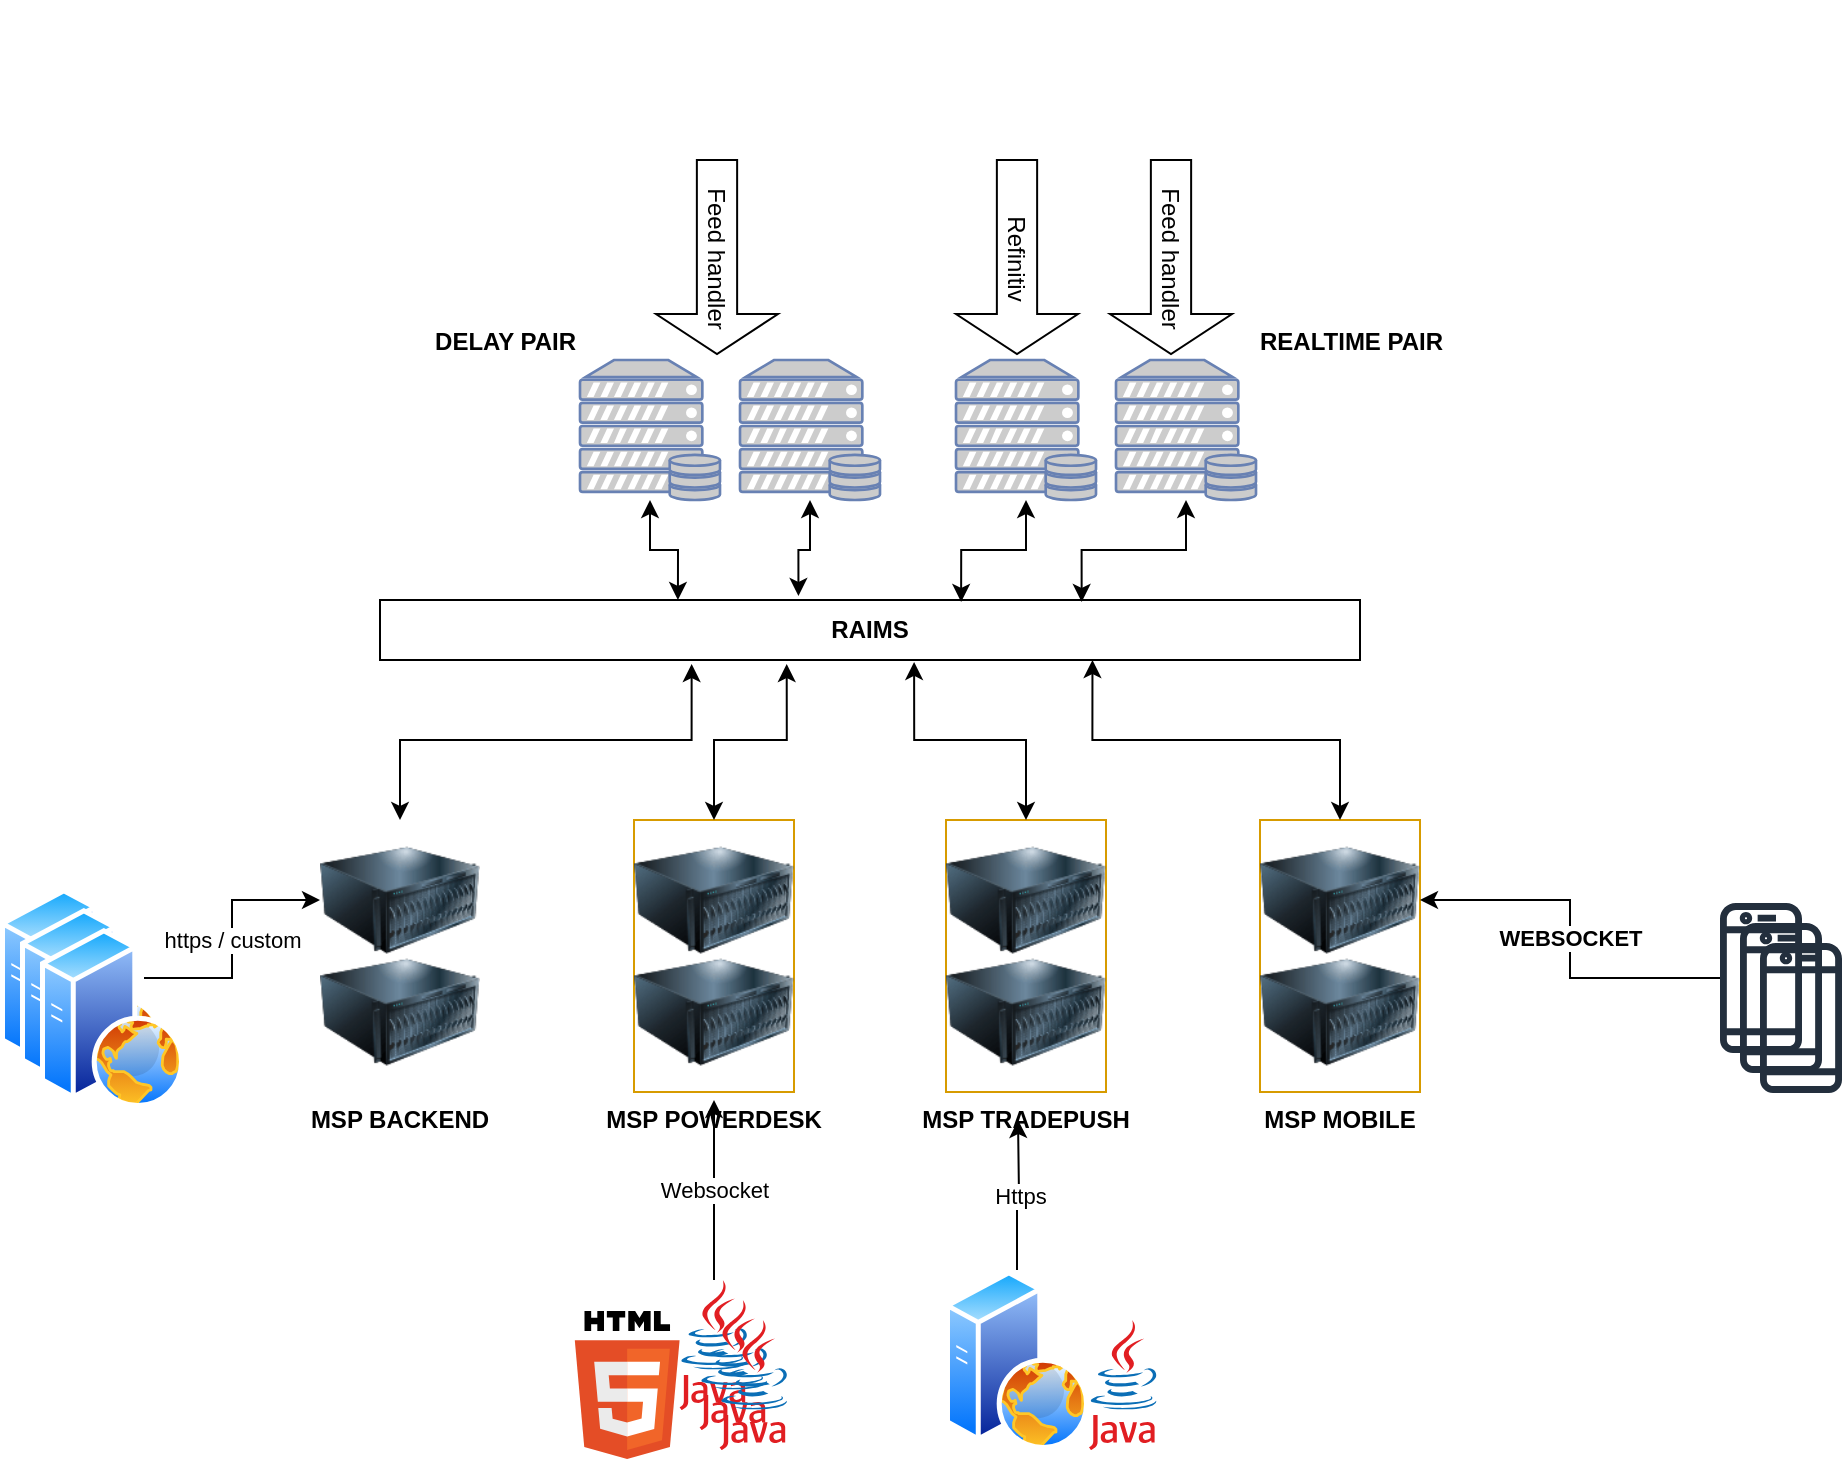 <mxfile version="22.0.8" type="github">
  <diagram id="logMiOCvHXAl9x27JXvN" name="Page-1">
    <mxGraphModel dx="1562" dy="826" grid="1" gridSize="10" guides="1" tooltips="1" connect="1" arrows="1" fold="1" page="1" pageScale="1" pageWidth="1169" pageHeight="827" math="0" shadow="0">
      <root>
        <mxCell id="0" />
        <mxCell id="1" parent="0" />
        <mxCell id="R9i-BLZebL0esbmVvitq-9" value="DELAY PAIR" style="group;fontStyle=1;labelPosition=left;verticalLabelPosition=top;align=right;verticalAlign=bottom;" parent="1" connectable="0" vertex="1">
          <mxGeometry x="350" y="190" width="150" height="70" as="geometry" />
        </mxCell>
        <mxCell id="R9i-BLZebL0esbmVvitq-7" value="" style="fontColor=#0066CC;verticalAlign=top;verticalLabelPosition=bottom;labelPosition=center;align=center;html=1;outlineConnect=0;fillColor=#CCCCCC;strokeColor=#6881B3;gradientColor=none;gradientDirection=north;strokeWidth=2;shape=mxgraph.networks.server_storage;" parent="R9i-BLZebL0esbmVvitq-9" vertex="1">
          <mxGeometry width="70" height="70" as="geometry" />
        </mxCell>
        <mxCell id="R9i-BLZebL0esbmVvitq-8" value="" style="fontColor=#0066CC;verticalAlign=top;verticalLabelPosition=bottom;labelPosition=center;align=center;html=1;outlineConnect=0;fillColor=#CCCCCC;strokeColor=#6881B3;gradientColor=none;gradientDirection=north;strokeWidth=2;shape=mxgraph.networks.server_storage;" parent="R9i-BLZebL0esbmVvitq-9" vertex="1">
          <mxGeometry x="80" width="70" height="70" as="geometry" />
        </mxCell>
        <mxCell id="R9i-BLZebL0esbmVvitq-10" value="REALTIME PAIR" style="group;fontStyle=1;labelPosition=right;verticalLabelPosition=top;align=left;verticalAlign=bottom;" parent="1" connectable="0" vertex="1">
          <mxGeometry x="538" y="190" width="150" height="70" as="geometry" />
        </mxCell>
        <mxCell id="R9i-BLZebL0esbmVvitq-5" value="" style="fontColor=#0066CC;verticalAlign=top;verticalLabelPosition=bottom;labelPosition=center;align=center;html=1;outlineConnect=0;fillColor=#CCCCCC;strokeColor=#6881B3;gradientColor=none;gradientDirection=north;strokeWidth=2;shape=mxgraph.networks.server_storage;" parent="R9i-BLZebL0esbmVvitq-10" vertex="1">
          <mxGeometry width="70" height="70" as="geometry" />
        </mxCell>
        <mxCell id="R9i-BLZebL0esbmVvitq-6" value="" style="fontColor=#0066CC;verticalAlign=top;verticalLabelPosition=bottom;labelPosition=center;align=center;html=1;outlineConnect=0;fillColor=#CCCCCC;strokeColor=#6881B3;gradientColor=none;gradientDirection=north;strokeWidth=2;shape=mxgraph.networks.server_storage;" parent="R9i-BLZebL0esbmVvitq-10" vertex="1">
          <mxGeometry x="80" width="70" height="70" as="geometry" />
        </mxCell>
        <mxCell id="R9i-BLZebL0esbmVvitq-14" value="Feed handler" style="html=1;shadow=0;dashed=0;align=center;verticalAlign=middle;shape=mxgraph.arrows2.arrow;dy=0.67;dx=20;notch=0;rotation=90;textDirection=ltr;" parent="1" vertex="1">
          <mxGeometry x="370" y="108" width="97" height="61" as="geometry" />
        </mxCell>
        <mxCell id="R9i-BLZebL0esbmVvitq-12" value="Feed handler" style="html=1;shadow=0;dashed=0;align=center;verticalAlign=middle;shape=mxgraph.arrows2.arrow;dy=0.67;dx=20;notch=0;rotation=90;textDirection=ltr;" parent="1" vertex="1">
          <mxGeometry x="597" y="108" width="97" height="61" as="geometry" />
        </mxCell>
        <mxCell id="R9i-BLZebL0esbmVvitq-13" value="Refinitiv" style="html=1;shadow=0;dashed=0;align=center;verticalAlign=middle;shape=mxgraph.arrows2.arrow;dy=0.67;dx=20;notch=0;rotation=90;textDirection=ltr;" parent="1" vertex="1">
          <mxGeometry x="520" y="108" width="97" height="61" as="geometry" />
        </mxCell>
        <mxCell id="R9i-BLZebL0esbmVvitq-23" value="RAIMS" style="rounded=0;whiteSpace=wrap;html=1;fontStyle=1" parent="1" vertex="1">
          <mxGeometry x="250" y="310" width="490" height="30" as="geometry" />
        </mxCell>
        <mxCell id="R9i-BLZebL0esbmVvitq-24" style="edgeStyle=orthogonalEdgeStyle;rounded=0;orthogonalLoop=1;jettySize=auto;html=1;entryX=0.304;entryY=0;entryDx=0;entryDy=0;entryPerimeter=0;startArrow=classic;startFill=1;" parent="1" source="R9i-BLZebL0esbmVvitq-7" target="R9i-BLZebL0esbmVvitq-23" edge="1">
          <mxGeometry relative="1" as="geometry" />
        </mxCell>
        <mxCell id="R9i-BLZebL0esbmVvitq-25" style="edgeStyle=orthogonalEdgeStyle;rounded=0;orthogonalLoop=1;jettySize=auto;html=1;entryX=0.427;entryY=-0.067;entryDx=0;entryDy=0;entryPerimeter=0;startArrow=classic;startFill=1;" parent="1" source="R9i-BLZebL0esbmVvitq-8" target="R9i-BLZebL0esbmVvitq-23" edge="1">
          <mxGeometry relative="1" as="geometry" />
        </mxCell>
        <mxCell id="R9i-BLZebL0esbmVvitq-26" style="edgeStyle=orthogonalEdgeStyle;rounded=0;orthogonalLoop=1;jettySize=auto;html=1;entryX=0.593;entryY=0.033;entryDx=0;entryDy=0;entryPerimeter=0;startArrow=classic;startFill=1;" parent="1" source="R9i-BLZebL0esbmVvitq-5" target="R9i-BLZebL0esbmVvitq-23" edge="1">
          <mxGeometry relative="1" as="geometry" />
        </mxCell>
        <mxCell id="R9i-BLZebL0esbmVvitq-27" style="edgeStyle=orthogonalEdgeStyle;rounded=0;orthogonalLoop=1;jettySize=auto;html=1;entryX=0.716;entryY=0.033;entryDx=0;entryDy=0;entryPerimeter=0;startArrow=classic;startFill=1;" parent="1" source="R9i-BLZebL0esbmVvitq-6" target="R9i-BLZebL0esbmVvitq-23" edge="1">
          <mxGeometry relative="1" as="geometry" />
        </mxCell>
        <mxCell id="R9i-BLZebL0esbmVvitq-28" value="MSP BACKEND" style="group;fontStyle=1;labelPosition=center;verticalLabelPosition=bottom;align=center;verticalAlign=top;" parent="1" connectable="0" vertex="1">
          <mxGeometry x="220" y="420" width="80" height="136" as="geometry" />
        </mxCell>
        <mxCell id="R9i-BLZebL0esbmVvitq-19" value="" style="image;html=1;image=img/lib/clip_art/computers/Server_128x128.png" parent="R9i-BLZebL0esbmVvitq-28" vertex="1">
          <mxGeometry width="80" height="80" as="geometry" />
        </mxCell>
        <mxCell id="R9i-BLZebL0esbmVvitq-20" value="" style="image;html=1;image=img/lib/clip_art/computers/Server_128x128.png" parent="R9i-BLZebL0esbmVvitq-28" vertex="1">
          <mxGeometry y="56" width="80" height="80" as="geometry" />
        </mxCell>
        <mxCell id="R9i-BLZebL0esbmVvitq-29" style="edgeStyle=orthogonalEdgeStyle;rounded=0;orthogonalLoop=1;jettySize=auto;html=1;entryX=0.318;entryY=1.067;entryDx=0;entryDy=0;entryPerimeter=0;startArrow=classic;startFill=1;" parent="1" source="R9i-BLZebL0esbmVvitq-19" target="R9i-BLZebL0esbmVvitq-23" edge="1">
          <mxGeometry relative="1" as="geometry" />
        </mxCell>
        <mxCell id="R9i-BLZebL0esbmVvitq-30" value="MSP POWERDESK" style="group;fontStyle=1;labelPosition=center;verticalLabelPosition=bottom;align=center;verticalAlign=top;fillColor=none;strokeColor=#d79b00;" parent="1" connectable="0" vertex="1">
          <mxGeometry x="377" y="420" width="80" height="136" as="geometry" />
        </mxCell>
        <mxCell id="R9i-BLZebL0esbmVvitq-31" value="" style="image;html=1;image=img/lib/clip_art/computers/Server_128x128.png" parent="R9i-BLZebL0esbmVvitq-30" vertex="1">
          <mxGeometry width="80" height="80" as="geometry" />
        </mxCell>
        <mxCell id="R9i-BLZebL0esbmVvitq-32" value="" style="image;html=1;image=img/lib/clip_art/computers/Server_128x128.png" parent="R9i-BLZebL0esbmVvitq-30" vertex="1">
          <mxGeometry y="56" width="80" height="80" as="geometry" />
        </mxCell>
        <mxCell id="R9i-BLZebL0esbmVvitq-33" value="MSP TRADEPUSH" style="group;fontStyle=1;labelPosition=center;verticalLabelPosition=bottom;align=center;verticalAlign=top;fillColor=none;strokeColor=#d79b00;" parent="1" connectable="0" vertex="1">
          <mxGeometry x="533" y="420" width="80" height="136" as="geometry" />
        </mxCell>
        <mxCell id="R9i-BLZebL0esbmVvitq-34" value="" style="image;html=1;image=img/lib/clip_art/computers/Server_128x128.png" parent="R9i-BLZebL0esbmVvitq-33" vertex="1">
          <mxGeometry width="80" height="80" as="geometry" />
        </mxCell>
        <mxCell id="R9i-BLZebL0esbmVvitq-35" value="" style="image;html=1;image=img/lib/clip_art/computers/Server_128x128.png" parent="R9i-BLZebL0esbmVvitq-33" vertex="1">
          <mxGeometry y="56" width="80" height="80" as="geometry" />
        </mxCell>
        <mxCell id="R9i-BLZebL0esbmVvitq-36" value="MSP MOBILE" style="group;fontStyle=1;labelPosition=center;verticalLabelPosition=bottom;align=center;verticalAlign=top;fillColor=none;strokeColor=#d79b00;" parent="1" connectable="0" vertex="1">
          <mxGeometry x="690" y="420" width="80" height="136" as="geometry" />
        </mxCell>
        <mxCell id="R9i-BLZebL0esbmVvitq-37" value="" style="image;html=1;image=img/lib/clip_art/computers/Server_128x128.png" parent="R9i-BLZebL0esbmVvitq-36" vertex="1">
          <mxGeometry width="80" height="80" as="geometry" />
        </mxCell>
        <mxCell id="R9i-BLZebL0esbmVvitq-38" value="" style="image;html=1;image=img/lib/clip_art/computers/Server_128x128.png" parent="R9i-BLZebL0esbmVvitq-36" vertex="1">
          <mxGeometry y="56" width="80" height="80" as="geometry" />
        </mxCell>
        <mxCell id="R9i-BLZebL0esbmVvitq-39" value="" style="group" parent="1" connectable="0" vertex="1">
          <mxGeometry x="337" y="10" width="351" height="80" as="geometry" />
        </mxCell>
        <mxCell id="R9i-BLZebL0esbmVvitq-16" value="" style="shape=image;html=1;verticalAlign=top;verticalLabelPosition=bottom;labelBackgroundColor=#ffffff;imageAspect=0;aspect=fixed;image=https://cdn2.iconfinder.com/data/icons/freecns-cumulus/16/519652-156_Library-128.png" parent="R9i-BLZebL0esbmVvitq-39" vertex="1">
          <mxGeometry x="271" width="80" height="80" as="geometry" />
        </mxCell>
        <mxCell id="R9i-BLZebL0esbmVvitq-1" value="" style="shape=image;html=1;verticalAlign=top;verticalLabelPosition=bottom;labelBackgroundColor=#ffffff;imageAspect=0;aspect=fixed;image=https://cdn2.iconfinder.com/data/icons/freecns-cumulus/16/519652-156_Library-128.png" parent="R9i-BLZebL0esbmVvitq-39" vertex="1">
          <mxGeometry width="80" height="80" as="geometry" />
        </mxCell>
        <mxCell id="R9i-BLZebL0esbmVvitq-2" value="" style="shape=image;html=1;verticalAlign=top;verticalLabelPosition=bottom;labelBackgroundColor=#ffffff;imageAspect=0;aspect=fixed;image=https://cdn2.iconfinder.com/data/icons/freecns-cumulus/16/519652-156_Library-128.png" parent="R9i-BLZebL0esbmVvitq-39" vertex="1">
          <mxGeometry x="90" width="80" height="80" as="geometry" />
        </mxCell>
        <mxCell id="R9i-BLZebL0esbmVvitq-3" value="" style="shape=image;html=1;verticalAlign=top;verticalLabelPosition=bottom;labelBackgroundColor=#ffffff;imageAspect=0;aspect=fixed;image=https://cdn2.iconfinder.com/data/icons/freecns-cumulus/16/519652-156_Library-128.png" parent="R9i-BLZebL0esbmVvitq-39" vertex="1">
          <mxGeometry x="181" width="80" height="80" as="geometry" />
        </mxCell>
        <mxCell id="R9i-BLZebL0esbmVvitq-41" style="edgeStyle=orthogonalEdgeStyle;rounded=0;orthogonalLoop=1;jettySize=auto;html=1;entryX=0.415;entryY=1.067;entryDx=0;entryDy=0;entryPerimeter=0;startArrow=classic;startFill=1;" parent="1" source="R9i-BLZebL0esbmVvitq-31" target="R9i-BLZebL0esbmVvitq-23" edge="1">
          <mxGeometry relative="1" as="geometry" />
        </mxCell>
        <mxCell id="R9i-BLZebL0esbmVvitq-42" style="edgeStyle=orthogonalEdgeStyle;rounded=0;orthogonalLoop=1;jettySize=auto;html=1;entryX=0.545;entryY=1.033;entryDx=0;entryDy=0;entryPerimeter=0;startArrow=classic;startFill=1;" parent="1" source="R9i-BLZebL0esbmVvitq-34" target="R9i-BLZebL0esbmVvitq-23" edge="1">
          <mxGeometry relative="1" as="geometry" />
        </mxCell>
        <mxCell id="R9i-BLZebL0esbmVvitq-43" style="edgeStyle=orthogonalEdgeStyle;rounded=0;orthogonalLoop=1;jettySize=auto;html=1;entryX=0.727;entryY=1;entryDx=0;entryDy=0;entryPerimeter=0;startArrow=classic;startFill=1;" parent="1" source="R9i-BLZebL0esbmVvitq-37" target="R9i-BLZebL0esbmVvitq-23" edge="1">
          <mxGeometry relative="1" as="geometry" />
        </mxCell>
        <mxCell id="UA6H3cOFtZVkUl7UT2nd-2" value="&lt;b&gt;WEBSOCKET&lt;/b&gt;" style="edgeStyle=orthogonalEdgeStyle;rounded=0;orthogonalLoop=1;jettySize=auto;html=1;" parent="1" source="UA6H3cOFtZVkUl7UT2nd-1" target="R9i-BLZebL0esbmVvitq-37" edge="1">
          <mxGeometry relative="1" as="geometry" />
        </mxCell>
        <mxCell id="UA6H3cOFtZVkUl7UT2nd-1" value="" style="sketch=0;outlineConnect=0;fontColor=#232F3E;gradientColor=none;fillColor=#232F3D;strokeColor=none;dashed=0;verticalLabelPosition=bottom;verticalAlign=top;align=center;html=1;fontSize=12;fontStyle=0;aspect=fixed;pointerEvents=1;shape=mxgraph.aws4.mobile_client;" parent="1" vertex="1">
          <mxGeometry x="920" y="460" width="41" height="78" as="geometry" />
        </mxCell>
        <mxCell id="UA6H3cOFtZVkUl7UT2nd-3" value="" style="sketch=0;outlineConnect=0;fontColor=#232F3E;gradientColor=none;fillColor=#232F3D;strokeColor=none;dashed=0;verticalLabelPosition=bottom;verticalAlign=top;align=center;html=1;fontSize=12;fontStyle=0;aspect=fixed;pointerEvents=1;shape=mxgraph.aws4.mobile_client;" parent="1" vertex="1">
          <mxGeometry x="930" y="470" width="41" height="78" as="geometry" />
        </mxCell>
        <mxCell id="UA6H3cOFtZVkUl7UT2nd-4" value="" style="sketch=0;outlineConnect=0;fontColor=#232F3E;gradientColor=none;fillColor=#232F3D;strokeColor=none;dashed=0;verticalLabelPosition=bottom;verticalAlign=top;align=center;html=1;fontSize=12;fontStyle=0;aspect=fixed;pointerEvents=1;shape=mxgraph.aws4.mobile_client;" parent="1" vertex="1">
          <mxGeometry x="940" y="480" width="41" height="78" as="geometry" />
        </mxCell>
        <mxCell id="UA6H3cOFtZVkUl7UT2nd-6" value="https / custom" style="edgeStyle=orthogonalEdgeStyle;rounded=0;orthogonalLoop=1;jettySize=auto;html=1;" parent="1" source="UA6H3cOFtZVkUl7UT2nd-5" target="R9i-BLZebL0esbmVvitq-19" edge="1">
          <mxGeometry relative="1" as="geometry" />
        </mxCell>
        <mxCell id="UA6H3cOFtZVkUl7UT2nd-5" value="" style="aspect=fixed;perimeter=ellipsePerimeter;html=1;align=center;shadow=0;dashed=0;spacingTop=3;image;image=img/lib/active_directory/web_server.svg;" parent="1" vertex="1">
          <mxGeometry x="60" y="454" width="72" height="90" as="geometry" />
        </mxCell>
        <mxCell id="UA6H3cOFtZVkUl7UT2nd-7" value="" style="aspect=fixed;perimeter=ellipsePerimeter;html=1;align=center;shadow=0;dashed=0;spacingTop=3;image;image=img/lib/active_directory/web_server.svg;" parent="1" vertex="1">
          <mxGeometry x="70" y="464" width="72" height="90" as="geometry" />
        </mxCell>
        <mxCell id="UA6H3cOFtZVkUl7UT2nd-8" value="" style="aspect=fixed;perimeter=ellipsePerimeter;html=1;align=center;shadow=0;dashed=0;spacingTop=3;image;image=img/lib/active_directory/web_server.svg;" parent="1" vertex="1">
          <mxGeometry x="80" y="474" width="72" height="90" as="geometry" />
        </mxCell>
        <mxCell id="UA6H3cOFtZVkUl7UT2nd-11" value="Websocket" style="edgeStyle=orthogonalEdgeStyle;rounded=0;orthogonalLoop=1;jettySize=auto;html=1;" parent="1" source="UA6H3cOFtZVkUl7UT2nd-9" edge="1">
          <mxGeometry relative="1" as="geometry">
            <mxPoint x="417" y="560" as="targetPoint" />
          </mxGeometry>
        </mxCell>
        <mxCell id="UA6H3cOFtZVkUl7UT2nd-9" value="" style="dashed=0;outlineConnect=0;html=1;align=center;labelPosition=center;verticalLabelPosition=bottom;verticalAlign=top;shape=mxgraph.weblogos.java" parent="1" vertex="1">
          <mxGeometry x="399.8" y="650" width="34.4" height="65" as="geometry" />
        </mxCell>
        <mxCell id="UA6H3cOFtZVkUl7UT2nd-12" value="" style="dashed=0;outlineConnect=0;html=1;align=center;labelPosition=center;verticalLabelPosition=bottom;verticalAlign=top;shape=mxgraph.weblogos.java" parent="1" vertex="1">
          <mxGeometry x="409.8" y="660" width="34.4" height="65" as="geometry" />
        </mxCell>
        <mxCell id="UA6H3cOFtZVkUl7UT2nd-13" value="" style="dashed=0;outlineConnect=0;html=1;align=center;labelPosition=center;verticalLabelPosition=bottom;verticalAlign=top;shape=mxgraph.weblogos.java" parent="1" vertex="1">
          <mxGeometry x="419.8" y="670" width="34.4" height="65" as="geometry" />
        </mxCell>
        <mxCell id="UA6H3cOFtZVkUl7UT2nd-16" value="" style="group" parent="1" connectable="0" vertex="1">
          <mxGeometry x="532.5" y="645" width="106.4" height="90" as="geometry" />
        </mxCell>
        <mxCell id="UA6H3cOFtZVkUl7UT2nd-14" value="" style="aspect=fixed;perimeter=ellipsePerimeter;html=1;align=center;shadow=0;dashed=0;spacingTop=3;image;image=img/lib/active_directory/web_server.svg;" parent="UA6H3cOFtZVkUl7UT2nd-16" vertex="1">
          <mxGeometry width="72" height="90" as="geometry" />
        </mxCell>
        <mxCell id="UA6H3cOFtZVkUl7UT2nd-15" value="" style="dashed=0;outlineConnect=0;html=1;align=center;labelPosition=center;verticalLabelPosition=bottom;verticalAlign=top;shape=mxgraph.weblogos.java" parent="UA6H3cOFtZVkUl7UT2nd-16" vertex="1">
          <mxGeometry x="72" y="25" width="34.4" height="65" as="geometry" />
        </mxCell>
        <mxCell id="UA6H3cOFtZVkUl7UT2nd-17" value="Https" style="edgeStyle=orthogonalEdgeStyle;rounded=0;orthogonalLoop=1;jettySize=auto;html=1;" parent="1" source="UA6H3cOFtZVkUl7UT2nd-14" edge="1">
          <mxGeometry relative="1" as="geometry">
            <mxPoint x="569" y="570" as="targetPoint" />
          </mxGeometry>
        </mxCell>
        <mxCell id="Pa7R7Qg_RjrtZxtI7UE3-1" value="" style="dashed=0;outlineConnect=0;html=1;align=center;labelPosition=center;verticalLabelPosition=bottom;verticalAlign=top;shape=mxgraph.weblogos.html5" vertex="1" parent="1">
          <mxGeometry x="347.4" y="665.5" width="52.4" height="74" as="geometry" />
        </mxCell>
      </root>
    </mxGraphModel>
  </diagram>
</mxfile>
